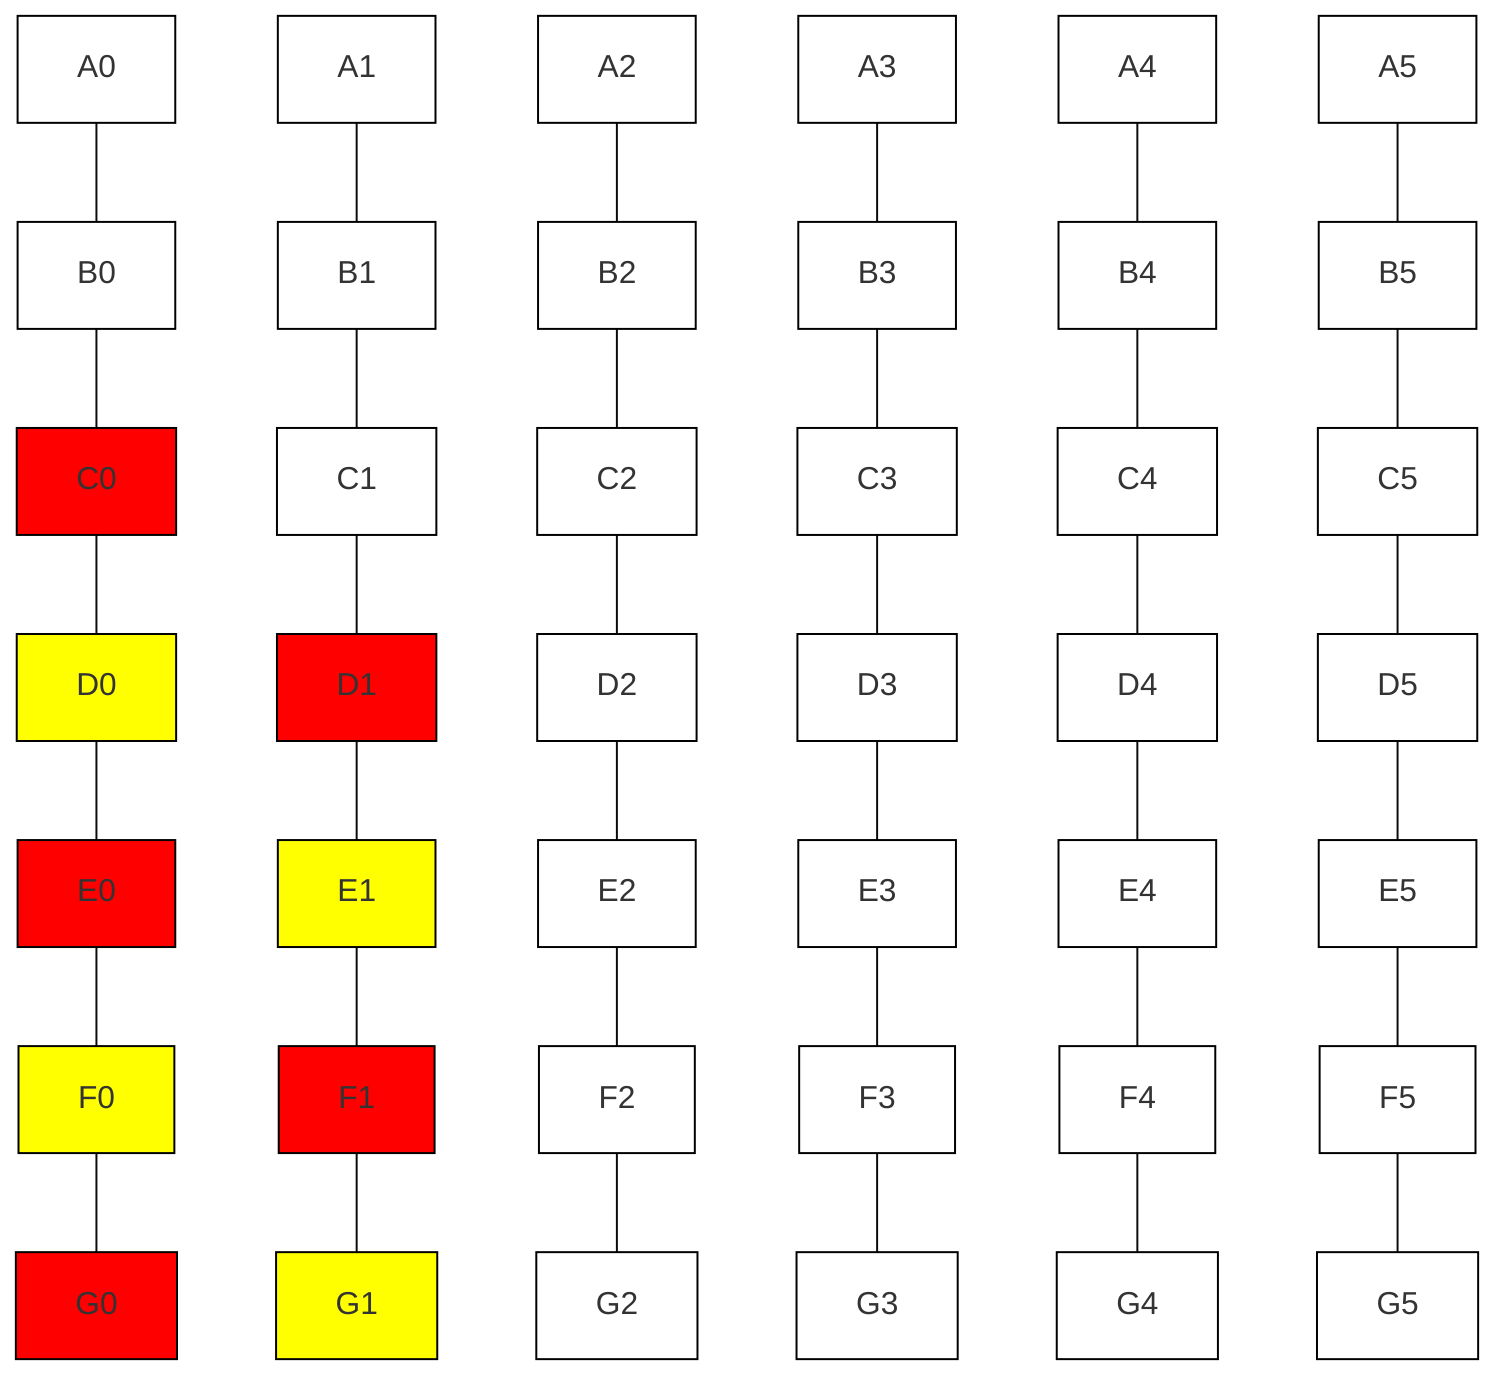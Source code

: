 %%{init: {'theme': 'base', 'themeVariables': {'primaryColor': '#ffcc00', 'edgeLabelBackground':'#ffcc00', 'tertiaryColor': '#ffeb3b'}}}%%
graph TD
    classDef empty fill:#ffffff,stroke:#000000,stroke-width:1px;
    classDef red fill:#ff0000,stroke:#000000,stroke-width:1px;
    classDef yellow fill:#ffff00,stroke:#000000,stroke-width:1px;

    A0[A0] --- B0[B0] --- C0[C0] --- D0[D0] --- E0[E0] --- F0[F0] --- G0[G0]
    A1[A1] --- B1[B1] --- C1[C1] --- D1[D1] --- E1[E1] --- F1[F1] --- G1[G1]
    A2[A2] --- B2[B2] --- C2[C2] --- D2[D2] --- E2[E2] --- F2[F2] --- G2[G2]
    A3[A3] --- B3[B3] --- C3[C3] --- D3[D3] --- E3[E3] --- F3[F3] --- G3[G3]
    A4[A4] --- B4[B4] --- C4[C4] --- D4[D4] --- E4[E4] --- F4[F4] --- G4[G4]
    A5[A5] --- B5[B5] --- C5[C5] --- D5[D5] --- E5[E5] --- F5[F5] --- G5[G5]

    class A0,A1,A2,A3,A4,A5 empty
    class B0,B1,B2,B3,B4,B5 empty
    class C0,C1,C2,C3,C4,C5 empty
    class D0,D1,D2,D3,D4,D5 empty
    class E0,E1,E2,E3,E4,E5 empty
    class F0,F1,F2,F3,F4,F5 empty
    class G0,G1,G2,G3,G4,G5 empty

    %% Example of filled cells
    class C0 red
    class D0 yellow
    class E0 red
    class F0 yellow
    class G0 red
    class D1 red
    class E1 yellow
    class F1 red
    class G1 yellow